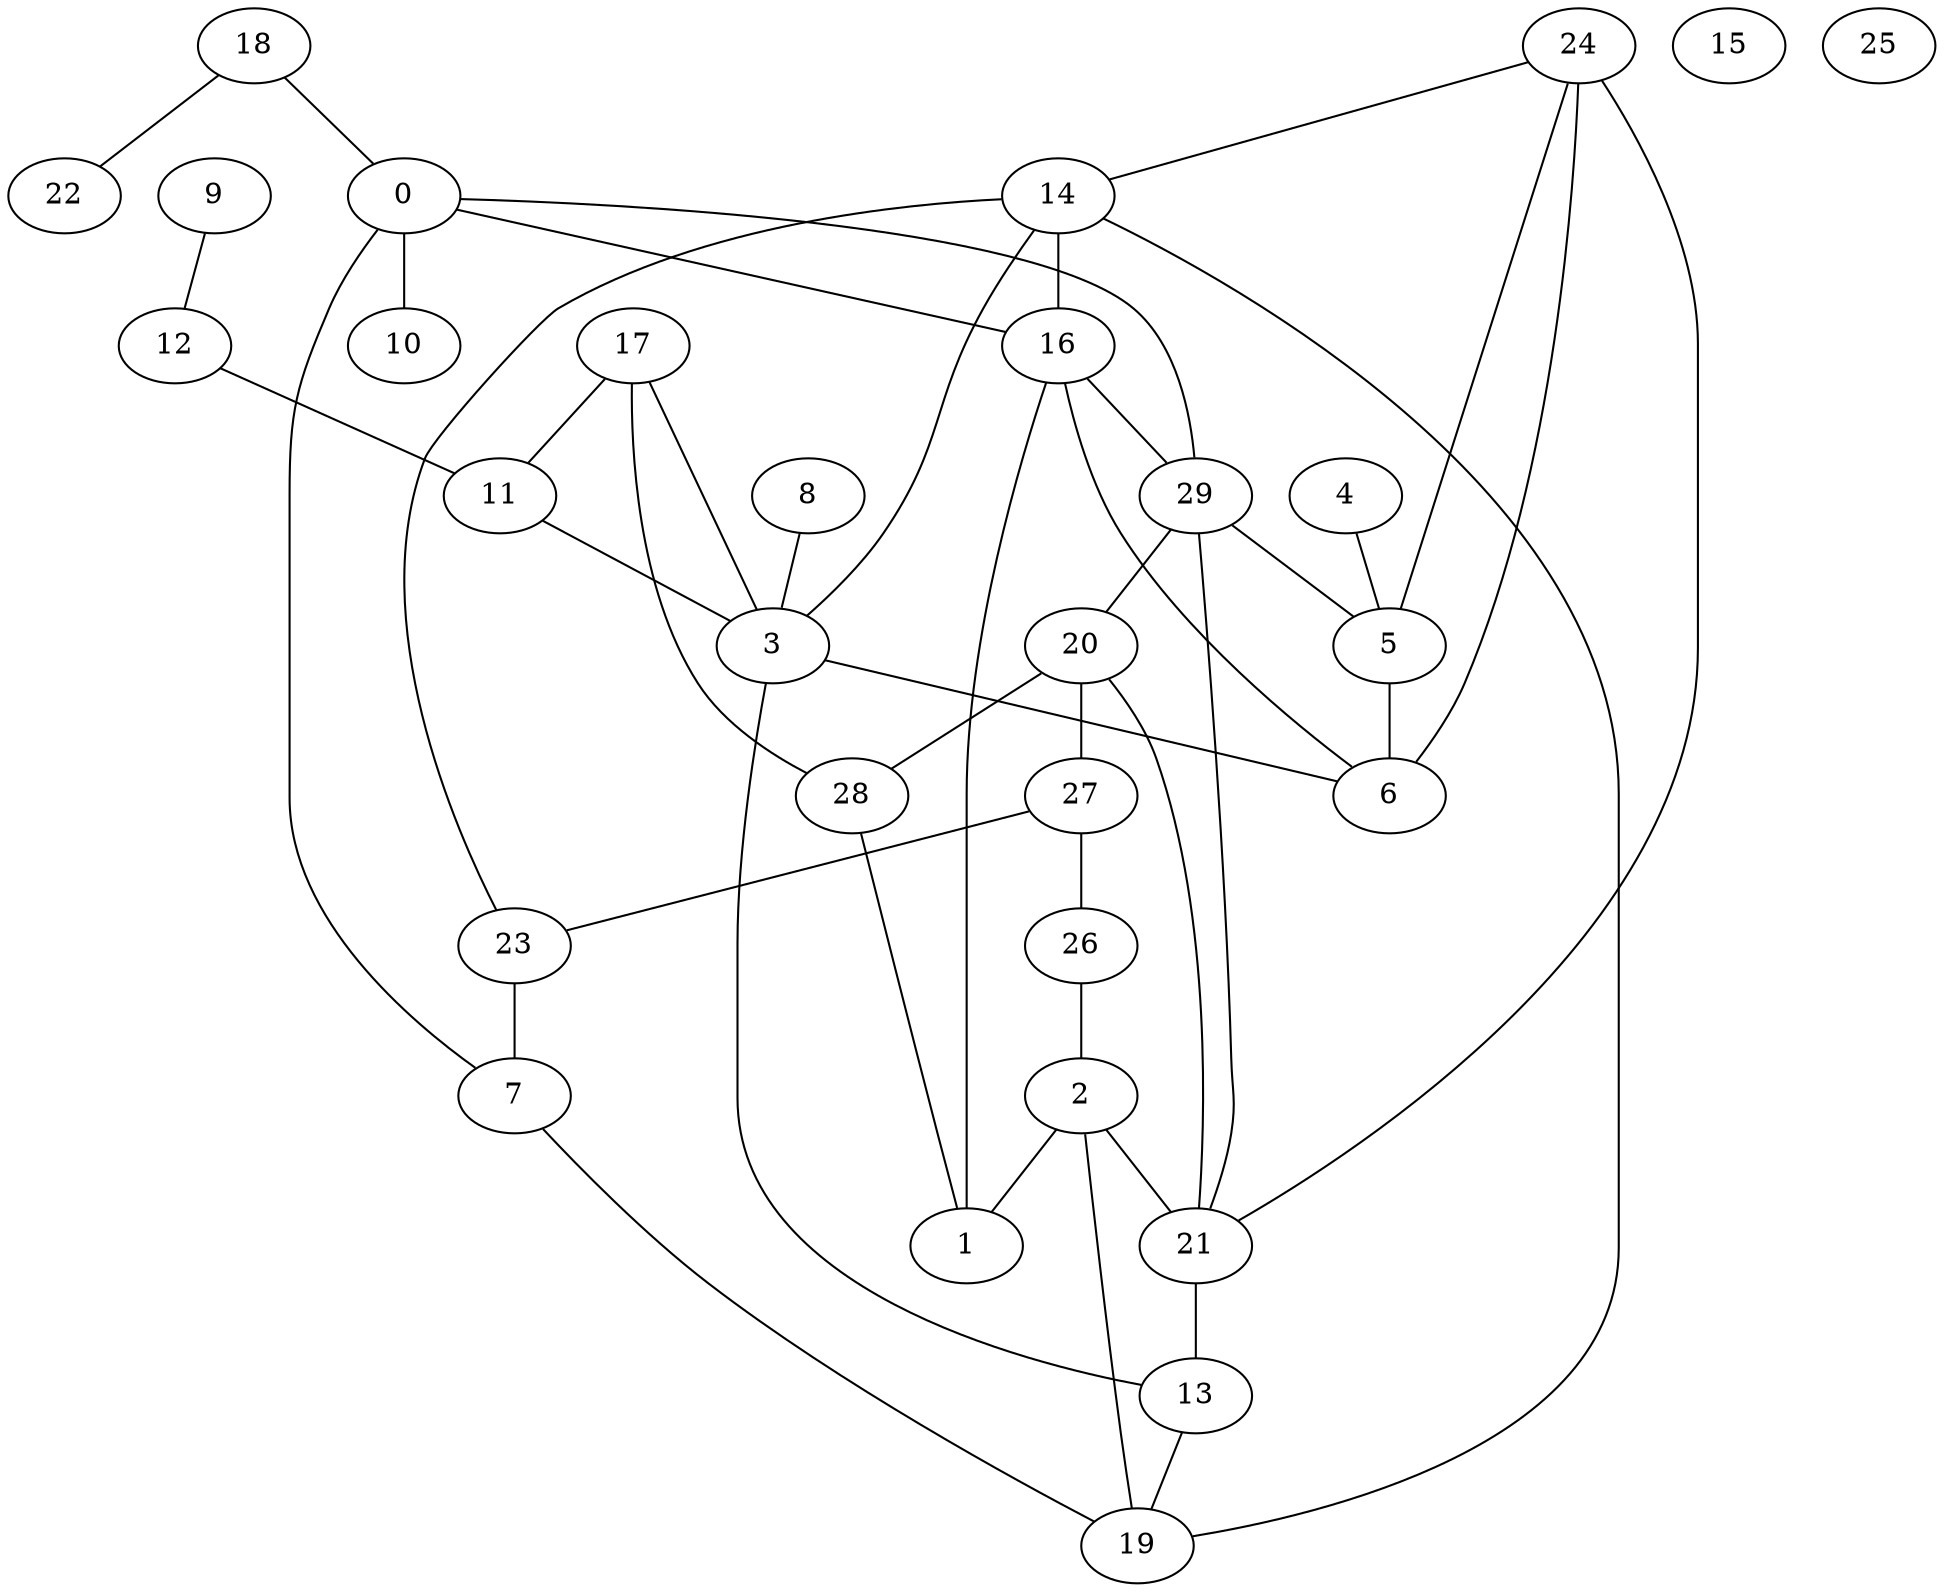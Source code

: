 graph {
	0 [label=0]
	1 [label=1]
	2 [label=2]
	3 [label=3]
	4 [label=4]
	5 [label=5]
	6 [label=6]
	7 [label=7]
	8 [label=8]
	9 [label=9]
	10 [label=10]
	11 [label=11]
	12 [label=12]
	13 [label=13]
	14 [label=14]
	15 [label=15]
	16 [label=16]
	17 [label=17]
	18 [label=18]
	19 [label=19]
	20 [label=20]
	21 [label=21]
	22 [label=22]
	23 [label=23]
	24 [label=24]
	25 [label=25]
	26 [label=26]
	27 [label=27]
	28 [label=28]
	29 [label=29]
	0 -- 10
	27 -- 26
	16 -- 29
	3 -- 13
	13 -- 19
	21 -- 29
	7 -- 0
	14 -- 16
	26 -- 2
	29 -- 20
	24 -- 5
	28 -- 1
	24 -- 14
	6 -- 16
	2 -- 19
	18 -- 22
	17 -- 28
	20 -- 28
	29 -- 0
	27 -- 23
	17 -- 11
	14 -- 3
	5 -- 6
	17 -- 3
	20 -- 27
	3 -- 6
	8 -- 3
	18 -- 0
	12 -- 11
	4 -- 5
	2 -- 21
	0 -- 16
	20 -- 21
	1 -- 16
	14 -- 23
	29 -- 5
	21 -- 13
	2 -- 1
	24 -- 21
	23 -- 7
	14 -- 19
	7 -- 19
	11 -- 3
	9 -- 12
	24 -- 6
}
